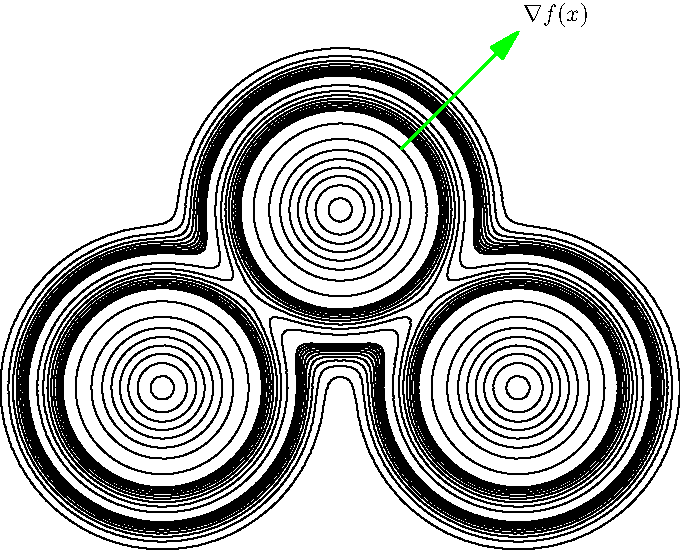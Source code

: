 import graph;
import plain;
import contour;
size(12cm);
real f(pair p) {
  real x = p.x, y = p.y;
  return -exp(-(x^2+y^2)/.25)/.6 -exp(-((x-3)^2+(y)^2)/.25)/.6-exp(-((x-1.5)^2+(y-1.5)^2)/.25)/.6;
}
triple g(pair p) {
  real x = p.x, y = p.y;
  return (x,y,-exp(-(x^2+y^2)/.25)/.6 -exp(-((x-3)^2+(y)^2)/.25)/.6-exp(-((x-1.5)^2+(y-1.5)^2)/.25)/.6);
}
real[] c = uniform(-2,0,10);
draw(contour(f,(-2,-2),(5,3),c));
draw(contour(f,(-2,-2),(5,3),uniform(-.1,0,10)));
draw(contour(f,(-2,-2),(5,3),uniform(-.01,0,10)));
draw((2.015,2.015)--(3,3),green+1,EndArrow);
label("$\nabla f(x)$",(3,3),NE);
